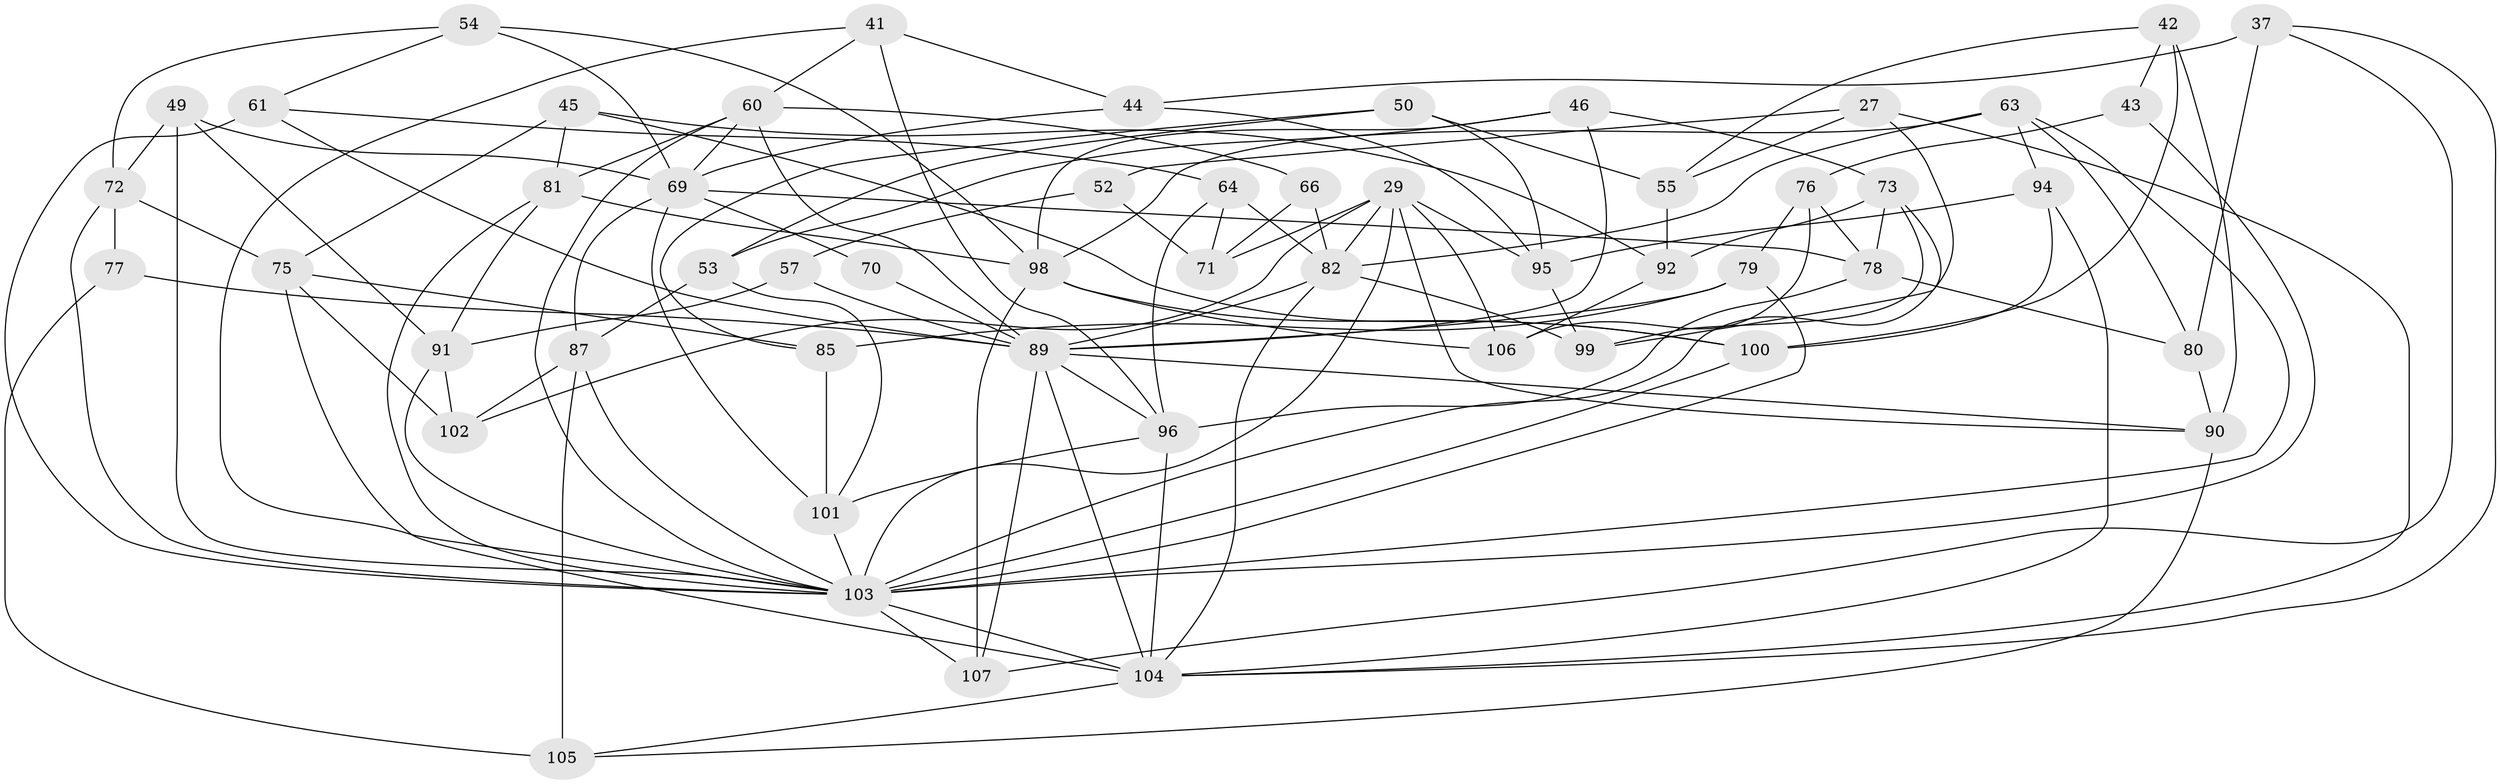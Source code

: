 // original degree distribution, {4: 1.0}
// Generated by graph-tools (version 1.1) at 2025/59/03/09/25 04:59:37]
// undirected, 53 vertices, 130 edges
graph export_dot {
graph [start="1"]
  node [color=gray90,style=filled];
  27 [super="+23"];
  29 [super="+8"];
  37;
  41;
  42 [super="+31"];
  43;
  44;
  45;
  46;
  49;
  50;
  52;
  53;
  54;
  55;
  57 [super="+7"];
  60 [super="+40"];
  61;
  63 [super="+30"];
  64 [super="+24"];
  66;
  69 [super="+9+19+51"];
  70;
  71;
  72 [super="+56"];
  73 [super="+11"];
  75 [super="+16"];
  76;
  77;
  78 [super="+39"];
  79;
  80;
  81 [super="+25"];
  82 [super="+22+48"];
  85;
  87 [super="+47"];
  89 [super="+14+38+21+26"];
  90 [super="+28"];
  91 [super="+58"];
  92;
  94;
  95 [super="+84"];
  96 [super="+10+13"];
  98 [super="+83+35"];
  99;
  100 [super="+17"];
  101 [super="+34+59"];
  102;
  103 [super="+65+62+88"];
  104 [super="+4+5+86+93"];
  105 [super="+68"];
  106;
  107 [super="+97"];
  27 -- 52 [weight=2];
  27 -- 55;
  27 -- 99;
  27 -- 104 [weight=2];
  29 -- 95 [weight=2];
  29 -- 82;
  29 -- 102;
  29 -- 90;
  29 -- 71;
  29 -- 106;
  29 -- 103;
  37 -- 107;
  37 -- 80;
  37 -- 44;
  37 -- 104;
  41 -- 44;
  41 -- 60;
  41 -- 96;
  41 -- 103;
  42 -- 43 [weight=2];
  42 -- 55;
  42 -- 90 [weight=2];
  42 -- 100;
  43 -- 76;
  43 -- 103;
  44 -- 95;
  44 -- 69;
  45 -- 92;
  45 -- 81;
  45 -- 100;
  45 -- 75;
  46 -- 53;
  46 -- 73;
  46 -- 98;
  46 -- 89;
  49 -- 72;
  49 -- 69;
  49 -- 91;
  49 -- 103;
  50 -- 85;
  50 -- 53;
  50 -- 55;
  50 -- 95;
  52 -- 71;
  52 -- 57;
  53 -- 101;
  53 -- 87;
  54 -- 61;
  54 -- 72;
  54 -- 69;
  54 -- 98;
  55 -- 92;
  57 -- 91 [weight=2];
  57 -- 89 [weight=3];
  60 -- 69 [weight=2];
  60 -- 81;
  60 -- 66 [weight=2];
  60 -- 103;
  60 -- 89;
  61 -- 64;
  61 -- 89;
  61 -- 103;
  63 -- 80;
  63 -- 94;
  63 -- 103;
  63 -- 98 [weight=2];
  63 -- 82;
  64 -- 96 [weight=2];
  64 -- 71;
  64 -- 82 [weight=2];
  66 -- 71;
  66 -- 82;
  69 -- 87;
  69 -- 70 [weight=3];
  69 -- 78;
  69 -- 101 [weight=2];
  70 -- 89;
  72 -- 75 [weight=2];
  72 -- 77;
  72 -- 103;
  73 -- 92;
  73 -- 78 [weight=2];
  73 -- 99;
  73 -- 103;
  75 -- 85;
  75 -- 102;
  75 -- 104;
  76 -- 78;
  76 -- 106;
  76 -- 79;
  77 -- 105 [weight=2];
  77 -- 89;
  78 -- 80;
  78 -- 96;
  79 -- 85;
  79 -- 89;
  79 -- 103;
  80 -- 90;
  81 -- 91;
  81 -- 98 [weight=2];
  81 -- 103;
  82 -- 89;
  82 -- 99;
  82 -- 104;
  85 -- 101;
  87 -- 102;
  87 -- 105 [weight=2];
  87 -- 103;
  89 -- 90;
  89 -- 96;
  89 -- 107;
  89 -- 104;
  90 -- 105;
  91 -- 102;
  91 -- 103;
  92 -- 106;
  94 -- 95;
  94 -- 100;
  94 -- 104;
  95 -- 99;
  96 -- 104 [weight=2];
  96 -- 101;
  98 -- 106;
  98 -- 107 [weight=3];
  98 -- 100 [weight=2];
  100 -- 103;
  101 -- 103 [weight=3];
  103 -- 104 [weight=4];
  103 -- 107;
  104 -- 105;
}
